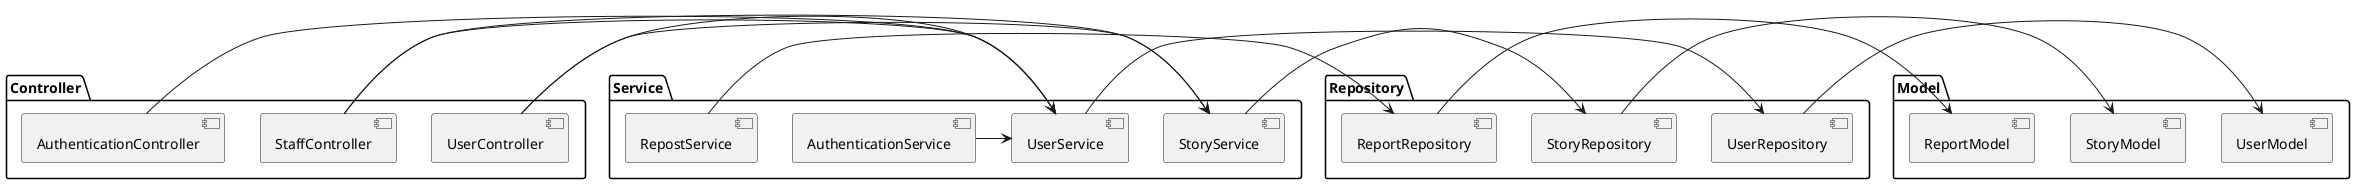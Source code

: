 @startuml
package "Controller" {
  [UserController]
  [StaffController]
  [AuthenticationController]
}

package "Service" {
  [UserService]
  [StoryService]
  [RepostService]
  [AuthenticationService]
}

package "Repository" {
  [UserRepository]
  [StoryRepository]
  [ReportRepository]
}

package "Model" {
  [UserModel]
  [StoryModel]
  [ReportModel]
}

[UserController] -> [UserService]
[UserController] -> [StoryService]
[StaffController] -> [UserService]
[StaffController] -> [StoryService]
[AuthenticationController] -> [UserService]

[AuthenticationService] -> [UserService]
[UserService] -> [UserRepository]
[StoryService] -> [StoryRepository]
[RepostService] -> [ReportRepository]

[UserRepository] -> [UserModel]
[StoryRepository] -> [StoryModel]
[ReportRepository] -> [ReportModel]

@enduml
